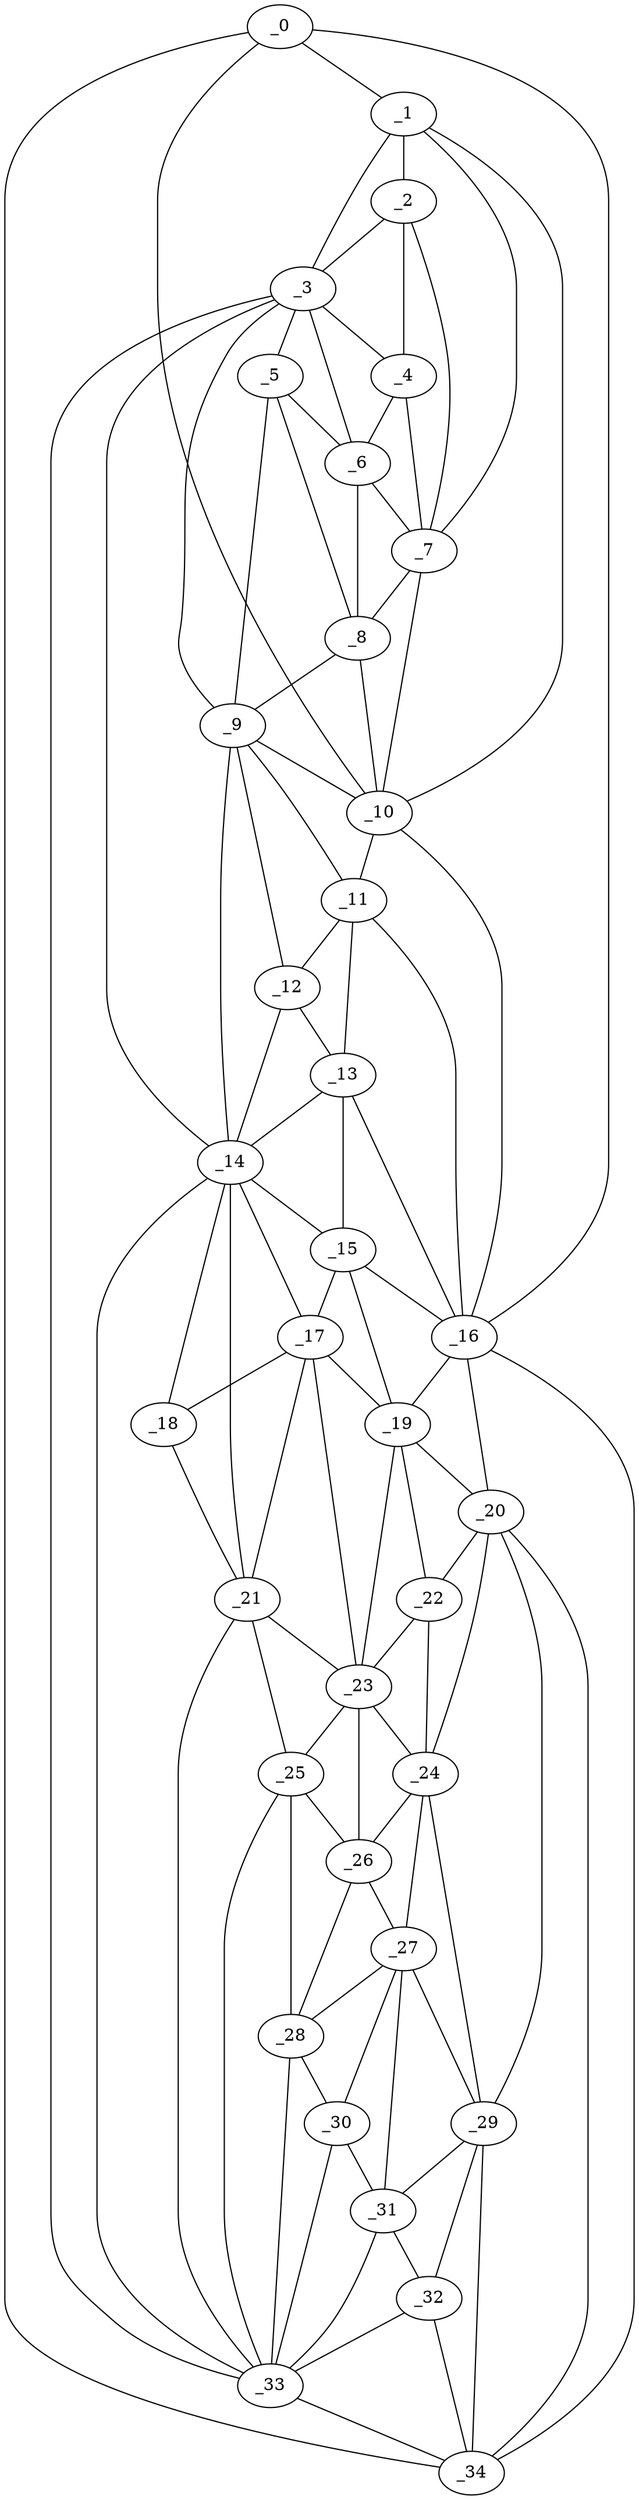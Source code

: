 graph "obj1__5.gxl" {
	_0	 [x=5,
		y=84];
	_1	 [x=7,
		y=67];
	_0 -- _1	 [valence=1];
	_10	 [x=37,
		y=55];
	_0 -- _10	 [valence=1];
	_16	 [x=63,
		y=83];
	_0 -- _16	 [valence=1];
	_34	 [x=125,
		y=85];
	_0 -- _34	 [valence=1];
	_2	 [x=10,
		y=61];
	_1 -- _2	 [valence=2];
	_3	 [x=13,
		y=43];
	_1 -- _3	 [valence=1];
	_7	 [x=23,
		y=54];
	_1 -- _7	 [valence=2];
	_1 -- _10	 [valence=2];
	_2 -- _3	 [valence=2];
	_4	 [x=18,
		y=54];
	_2 -- _4	 [valence=1];
	_2 -- _7	 [valence=1];
	_3 -- _4	 [valence=1];
	_5	 [x=20,
		y=45];
	_3 -- _5	 [valence=1];
	_6	 [x=20,
		y=49];
	_3 -- _6	 [valence=2];
	_9	 [x=37,
		y=47];
	_3 -- _9	 [valence=2];
	_14	 [x=56,
		y=46];
	_3 -- _14	 [valence=1];
	_33	 [x=125,
		y=43];
	_3 -- _33	 [valence=1];
	_4 -- _6	 [valence=2];
	_4 -- _7	 [valence=2];
	_5 -- _6	 [valence=2];
	_8	 [x=27,
		y=47];
	_5 -- _8	 [valence=2];
	_5 -- _9	 [valence=1];
	_6 -- _7	 [valence=2];
	_6 -- _8	 [valence=1];
	_7 -- _8	 [valence=2];
	_7 -- _10	 [valence=1];
	_8 -- _9	 [valence=2];
	_8 -- _10	 [valence=2];
	_9 -- _10	 [valence=2];
	_11	 [x=43,
		y=55];
	_9 -- _11	 [valence=2];
	_12	 [x=48,
		y=48];
	_9 -- _12	 [valence=2];
	_9 -- _14	 [valence=2];
	_10 -- _11	 [valence=1];
	_10 -- _16	 [valence=2];
	_11 -- _12	 [valence=2];
	_13	 [x=52,
		y=54];
	_11 -- _13	 [valence=2];
	_11 -- _16	 [valence=2];
	_12 -- _13	 [valence=2];
	_12 -- _14	 [valence=2];
	_13 -- _14	 [valence=2];
	_15	 [x=62,
		y=56];
	_13 -- _15	 [valence=1];
	_13 -- _16	 [valence=2];
	_14 -- _15	 [valence=2];
	_17	 [x=70,
		y=50];
	_14 -- _17	 [valence=1];
	_18	 [x=72,
		y=47];
	_14 -- _18	 [valence=2];
	_21	 [x=78,
		y=47];
	_14 -- _21	 [valence=2];
	_14 -- _33	 [valence=1];
	_15 -- _16	 [valence=2];
	_15 -- _17	 [valence=2];
	_19	 [x=75,
		y=72];
	_15 -- _19	 [valence=2];
	_16 -- _19	 [valence=1];
	_20	 [x=76,
		y=80];
	_16 -- _20	 [valence=2];
	_16 -- _34	 [valence=2];
	_17 -- _18	 [valence=2];
	_17 -- _19	 [valence=1];
	_17 -- _21	 [valence=2];
	_23	 [x=90,
		y=56];
	_17 -- _23	 [valence=2];
	_18 -- _21	 [valence=1];
	_19 -- _20	 [valence=2];
	_22	 [x=84,
		y=76];
	_19 -- _22	 [valence=2];
	_19 -- _23	 [valence=2];
	_20 -- _22	 [valence=1];
	_24	 [x=96,
		y=74];
	_20 -- _24	 [valence=2];
	_29	 [x=109,
		y=76];
	_20 -- _29	 [valence=2];
	_20 -- _34	 [valence=1];
	_21 -- _23	 [valence=1];
	_25	 [x=97,
		y=47];
	_21 -- _25	 [valence=2];
	_21 -- _33	 [valence=2];
	_22 -- _23	 [valence=1];
	_22 -- _24	 [valence=2];
	_23 -- _24	 [valence=2];
	_23 -- _25	 [valence=2];
	_26	 [x=98,
		y=61];
	_23 -- _26	 [valence=1];
	_24 -- _26	 [valence=1];
	_27	 [x=103,
		y=61];
	_24 -- _27	 [valence=2];
	_24 -- _29	 [valence=1];
	_25 -- _26	 [valence=2];
	_28	 [x=105,
		y=49];
	_25 -- _28	 [valence=1];
	_25 -- _33	 [valence=2];
	_26 -- _27	 [valence=2];
	_26 -- _28	 [valence=1];
	_27 -- _28	 [valence=2];
	_27 -- _29	 [valence=1];
	_30	 [x=111,
		y=49];
	_27 -- _30	 [valence=1];
	_31	 [x=117,
		y=57];
	_27 -- _31	 [valence=2];
	_28 -- _30	 [valence=1];
	_28 -- _33	 [valence=2];
	_29 -- _31	 [valence=2];
	_32	 [x=124,
		y=69];
	_29 -- _32	 [valence=2];
	_29 -- _34	 [valence=2];
	_30 -- _31	 [valence=2];
	_30 -- _33	 [valence=2];
	_31 -- _32	 [valence=1];
	_31 -- _33	 [valence=2];
	_32 -- _33	 [valence=1];
	_32 -- _34	 [valence=2];
	_33 -- _34	 [valence=1];
}
